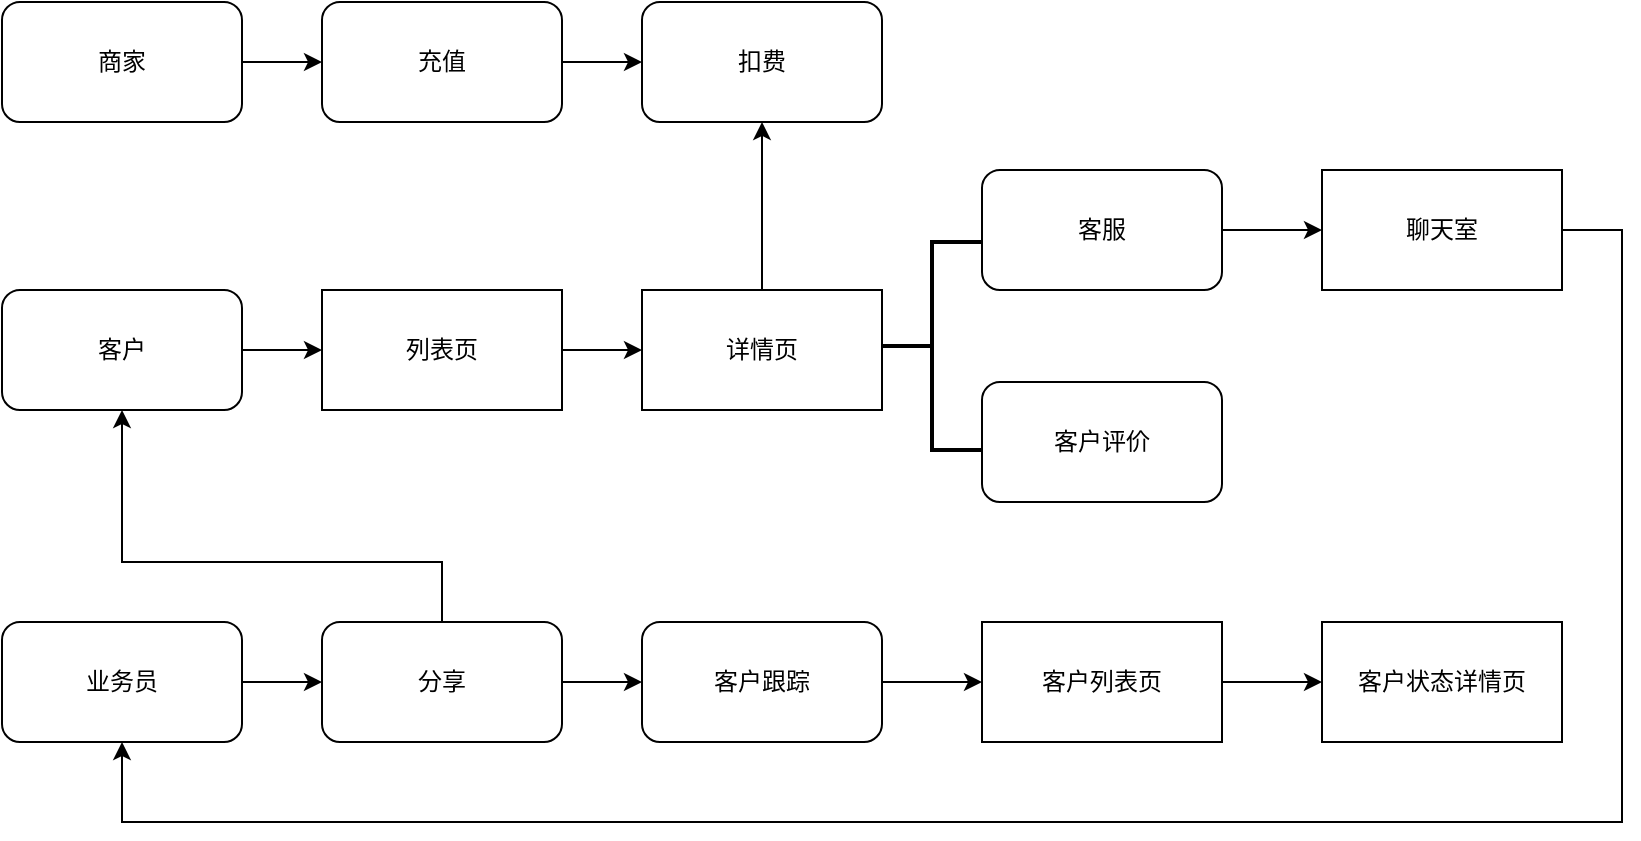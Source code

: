 <mxfile version="20.3.6" type="github">
  <diagram id="2WZQJ76hOHlXI3yOVeRr" name="第 1 页">
    <mxGraphModel dx="946" dy="543" grid="1" gridSize="10" guides="1" tooltips="1" connect="1" arrows="1" fold="1" page="1" pageScale="1" pageWidth="1169" pageHeight="827" math="0" shadow="0">
      <root>
        <mxCell id="0" />
        <mxCell id="1" parent="0" />
        <mxCell id="eiArEh1e6SVxFz5uLzqo-46" value="" style="edgeStyle=orthogonalEdgeStyle;rounded=0;orthogonalLoop=1;jettySize=auto;html=1;" edge="1" parent="1" source="eiArEh1e6SVxFz5uLzqo-14" target="eiArEh1e6SVxFz5uLzqo-44">
          <mxGeometry relative="1" as="geometry" />
        </mxCell>
        <mxCell id="eiArEh1e6SVxFz5uLzqo-14" value="详情页" style="rounded=0;whiteSpace=wrap;html=1;" vertex="1" parent="1">
          <mxGeometry x="350" y="384" width="120" height="60" as="geometry" />
        </mxCell>
        <mxCell id="eiArEh1e6SVxFz5uLzqo-18" value="" style="edgeStyle=orthogonalEdgeStyle;rounded=0;orthogonalLoop=1;jettySize=auto;html=1;" edge="1" parent="1" source="eiArEh1e6SVxFz5uLzqo-16" target="eiArEh1e6SVxFz5uLzqo-17">
          <mxGeometry relative="1" as="geometry" />
        </mxCell>
        <mxCell id="eiArEh1e6SVxFz5uLzqo-16" value="客户" style="rounded=1;whiteSpace=wrap;html=1;" vertex="1" parent="1">
          <mxGeometry x="30" y="384" width="120" height="60" as="geometry" />
        </mxCell>
        <mxCell id="eiArEh1e6SVxFz5uLzqo-19" value="" style="edgeStyle=orthogonalEdgeStyle;rounded=0;orthogonalLoop=1;jettySize=auto;html=1;" edge="1" parent="1" source="eiArEh1e6SVxFz5uLzqo-17" target="eiArEh1e6SVxFz5uLzqo-14">
          <mxGeometry relative="1" as="geometry" />
        </mxCell>
        <mxCell id="eiArEh1e6SVxFz5uLzqo-17" value="列表页" style="rounded=0;whiteSpace=wrap;html=1;" vertex="1" parent="1">
          <mxGeometry x="190" y="384" width="120" height="60" as="geometry" />
        </mxCell>
        <mxCell id="eiArEh1e6SVxFz5uLzqo-20" value="" style="strokeWidth=2;html=1;shape=mxgraph.flowchart.annotation_2;align=left;labelPosition=right;pointerEvents=1;" vertex="1" parent="1">
          <mxGeometry x="470" y="360" width="50" height="104" as="geometry" />
        </mxCell>
        <mxCell id="eiArEh1e6SVxFz5uLzqo-39" value="" style="edgeStyle=orthogonalEdgeStyle;rounded=0;orthogonalLoop=1;jettySize=auto;html=1;entryX=0.5;entryY=1;entryDx=0;entryDy=0;exitX=1;exitY=0.5;exitDx=0;exitDy=0;" edge="1" parent="1" source="eiArEh1e6SVxFz5uLzqo-42" target="eiArEh1e6SVxFz5uLzqo-26">
          <mxGeometry relative="1" as="geometry">
            <Array as="points">
              <mxPoint x="810" y="354" />
              <mxPoint x="840" y="354" />
              <mxPoint x="840" y="650" />
              <mxPoint x="90" y="650" />
            </Array>
          </mxGeometry>
        </mxCell>
        <mxCell id="eiArEh1e6SVxFz5uLzqo-43" value="" style="edgeStyle=orthogonalEdgeStyle;rounded=0;orthogonalLoop=1;jettySize=auto;html=1;" edge="1" parent="1" source="eiArEh1e6SVxFz5uLzqo-22" target="eiArEh1e6SVxFz5uLzqo-42">
          <mxGeometry relative="1" as="geometry" />
        </mxCell>
        <mxCell id="eiArEh1e6SVxFz5uLzqo-22" value="客服" style="rounded=1;whiteSpace=wrap;html=1;" vertex="1" parent="1">
          <mxGeometry x="520" y="324" width="120" height="60" as="geometry" />
        </mxCell>
        <mxCell id="eiArEh1e6SVxFz5uLzqo-23" value="客户评价" style="rounded=1;whiteSpace=wrap;html=1;" vertex="1" parent="1">
          <mxGeometry x="520" y="430" width="120" height="60" as="geometry" />
        </mxCell>
        <mxCell id="eiArEh1e6SVxFz5uLzqo-28" value="" style="edgeStyle=orthogonalEdgeStyle;rounded=0;orthogonalLoop=1;jettySize=auto;html=1;" edge="1" parent="1" source="eiArEh1e6SVxFz5uLzqo-26" target="eiArEh1e6SVxFz5uLzqo-27">
          <mxGeometry relative="1" as="geometry" />
        </mxCell>
        <mxCell id="eiArEh1e6SVxFz5uLzqo-26" value="业务员" style="rounded=1;whiteSpace=wrap;html=1;" vertex="1" parent="1">
          <mxGeometry x="30" y="550" width="120" height="60" as="geometry" />
        </mxCell>
        <mxCell id="eiArEh1e6SVxFz5uLzqo-29" value="" style="edgeStyle=orthogonalEdgeStyle;rounded=0;orthogonalLoop=1;jettySize=auto;html=1;entryX=0.5;entryY=1;entryDx=0;entryDy=0;" edge="1" parent="1" source="eiArEh1e6SVxFz5uLzqo-27" target="eiArEh1e6SVxFz5uLzqo-16">
          <mxGeometry relative="1" as="geometry">
            <Array as="points">
              <mxPoint x="250" y="520" />
              <mxPoint x="90" y="520" />
            </Array>
          </mxGeometry>
        </mxCell>
        <mxCell id="eiArEh1e6SVxFz5uLzqo-31" value="" style="edgeStyle=orthogonalEdgeStyle;rounded=0;orthogonalLoop=1;jettySize=auto;html=1;" edge="1" parent="1" source="eiArEh1e6SVxFz5uLzqo-27" target="eiArEh1e6SVxFz5uLzqo-30">
          <mxGeometry relative="1" as="geometry" />
        </mxCell>
        <mxCell id="eiArEh1e6SVxFz5uLzqo-27" value="分享" style="rounded=1;whiteSpace=wrap;html=1;" vertex="1" parent="1">
          <mxGeometry x="190" y="550" width="120" height="60" as="geometry" />
        </mxCell>
        <mxCell id="eiArEh1e6SVxFz5uLzqo-33" value="" style="edgeStyle=orthogonalEdgeStyle;rounded=0;orthogonalLoop=1;jettySize=auto;html=1;entryX=0;entryY=0.5;entryDx=0;entryDy=0;" edge="1" parent="1" source="eiArEh1e6SVxFz5uLzqo-30" target="eiArEh1e6SVxFz5uLzqo-34">
          <mxGeometry relative="1" as="geometry">
            <mxPoint x="550" y="580" as="targetPoint" />
          </mxGeometry>
        </mxCell>
        <mxCell id="eiArEh1e6SVxFz5uLzqo-30" value="客户跟踪" style="rounded=1;whiteSpace=wrap;html=1;" vertex="1" parent="1">
          <mxGeometry x="350" y="550" width="120" height="60" as="geometry" />
        </mxCell>
        <mxCell id="eiArEh1e6SVxFz5uLzqo-36" value="" style="edgeStyle=orthogonalEdgeStyle;rounded=0;orthogonalLoop=1;jettySize=auto;html=1;" edge="1" parent="1" source="eiArEh1e6SVxFz5uLzqo-34" target="eiArEh1e6SVxFz5uLzqo-35">
          <mxGeometry relative="1" as="geometry" />
        </mxCell>
        <mxCell id="eiArEh1e6SVxFz5uLzqo-34" value="客户列表页" style="rounded=0;whiteSpace=wrap;html=1;" vertex="1" parent="1">
          <mxGeometry x="520" y="550" width="120" height="60" as="geometry" />
        </mxCell>
        <mxCell id="eiArEh1e6SVxFz5uLzqo-35" value="客户状态详情页" style="rounded=0;whiteSpace=wrap;html=1;" vertex="1" parent="1">
          <mxGeometry x="690" y="550" width="120" height="60" as="geometry" />
        </mxCell>
        <mxCell id="eiArEh1e6SVxFz5uLzqo-41" value="" style="edgeStyle=orthogonalEdgeStyle;rounded=0;orthogonalLoop=1;jettySize=auto;html=1;" edge="1" parent="1" source="eiArEh1e6SVxFz5uLzqo-37" target="eiArEh1e6SVxFz5uLzqo-40">
          <mxGeometry relative="1" as="geometry" />
        </mxCell>
        <mxCell id="eiArEh1e6SVxFz5uLzqo-37" value="商家" style="rounded=1;whiteSpace=wrap;html=1;" vertex="1" parent="1">
          <mxGeometry x="30" y="240" width="120" height="60" as="geometry" />
        </mxCell>
        <mxCell id="eiArEh1e6SVxFz5uLzqo-45" value="" style="edgeStyle=orthogonalEdgeStyle;rounded=0;orthogonalLoop=1;jettySize=auto;html=1;" edge="1" parent="1" source="eiArEh1e6SVxFz5uLzqo-40" target="eiArEh1e6SVxFz5uLzqo-44">
          <mxGeometry relative="1" as="geometry" />
        </mxCell>
        <mxCell id="eiArEh1e6SVxFz5uLzqo-40" value="充值" style="rounded=1;whiteSpace=wrap;html=1;" vertex="1" parent="1">
          <mxGeometry x="190" y="240" width="120" height="60" as="geometry" />
        </mxCell>
        <mxCell id="eiArEh1e6SVxFz5uLzqo-42" value="聊天室" style="rounded=0;whiteSpace=wrap;html=1;" vertex="1" parent="1">
          <mxGeometry x="690" y="324" width="120" height="60" as="geometry" />
        </mxCell>
        <mxCell id="eiArEh1e6SVxFz5uLzqo-44" value="扣费" style="rounded=1;whiteSpace=wrap;html=1;" vertex="1" parent="1">
          <mxGeometry x="350" y="240" width="120" height="60" as="geometry" />
        </mxCell>
      </root>
    </mxGraphModel>
  </diagram>
</mxfile>
